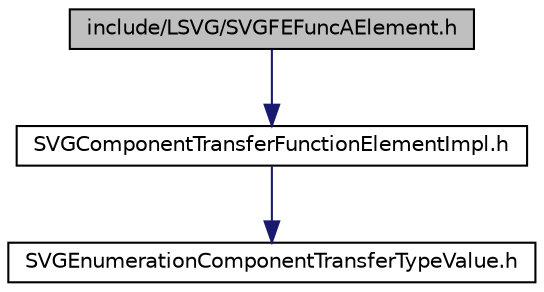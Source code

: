 digraph G
{
  edge [fontname="Helvetica",fontsize="10",labelfontname="Helvetica",labelfontsize="10"];
  node [fontname="Helvetica",fontsize="10",shape=record];
  Node1 [label="include/LSVG/SVGFEFuncAElement.h",height=0.2,width=0.4,color="black", fillcolor="grey75", style="filled" fontcolor="black"];
  Node1 -> Node2 [color="midnightblue",fontsize="10",style="solid",fontname="Helvetica"];
  Node2 [label="SVGComponentTransferFunctionElementImpl.h",height=0.2,width=0.4,color="black", fillcolor="white", style="filled",URL="$_s_v_g_component_transfer_function_element_impl_8h.html"];
  Node2 -> Node3 [color="midnightblue",fontsize="10",style="solid",fontname="Helvetica"];
  Node3 [label="SVGEnumerationComponentTransferTypeValue.h",height=0.2,width=0.4,color="black", fillcolor="white", style="filled",URL="$_s_v_g_enumeration_component_transfer_type_value_8h.html"];
}

